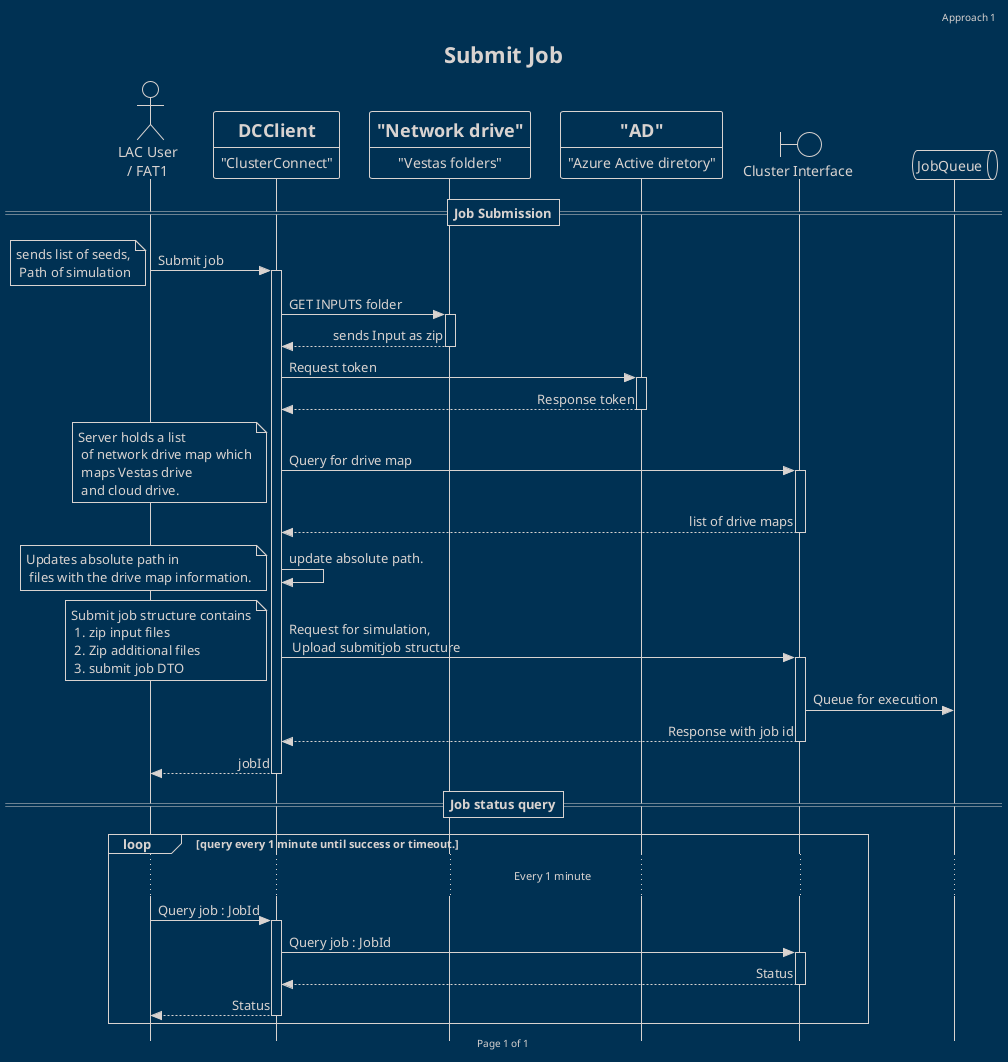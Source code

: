 @startuml SubmitjobApproach1

header "Approach 1"
footer Page %page% of %lastpage%
title "Submit Job"

!theme blueprint

skinparam style strictuml 
' black and white eyes friendly.
'skinparam Monochrome reverse
' make it look like handwritten
'skinparam handwritten true


skinparam sequence {    
    MessageAlign direction
    NoteBackgroundColor Yellow
}

actor "LAC User\n/ FAT1" as fat1 
participant DCClient [
    =DCClient
    ----
    "ClusterConnect"
]
participant networkFolder [
    ="Network drive"
    ----
    "Vestas folders"
]
participant activeDirectory[
    ="AD"
    ----
    "Azure Active diretory"
]

boundary "Cluster Interface" as cloudApi

queue JobQueue

==Job Submission==
'autonumber
fat1 -> DCClient++ : Submit job
note left: sends list of seeds,\n Path of simulation 
DCClient -> networkFolder++ : GET INPUTS folder
networkFolder --> DCClient-- : sends Input as zip
DCClient -> activeDirectory ++: Request token
activeDirectory --> DCClient --: Response token

DCClient -> cloudApi ++: Query for drive map
note left: Server holds a list\n of network drive map which\n maps Vestas drive\n and cloud drive.
cloudApi --> DCClient --: list of drive maps
DCClient ->DCClient: update absolute path.
note left: Updates absolute path in\n files with the drive map information.
DCClient -> cloudApi ++: Request for simulation,\n Upload submitjob structure
note left: Submit job structure contains\n 1. zip input files\n 2. Zip additional files\n 3. submit job DTO
cloudApi->JobQueue:Queue for execution
cloudApi --> DCClient--: Response with job id
DCClient --> fat1--: jobId

==Job status query==
loop query every 1 minute until success or timeout.
    ...Every 1 minute...
    fat1 -> DCClient++ : Query job : JobId
    DCClient->cloudApi++: Query job : JobId
    cloudApi -->DCClient-- : Status
    DCClient -->fat1--: Status
end
@enduml
